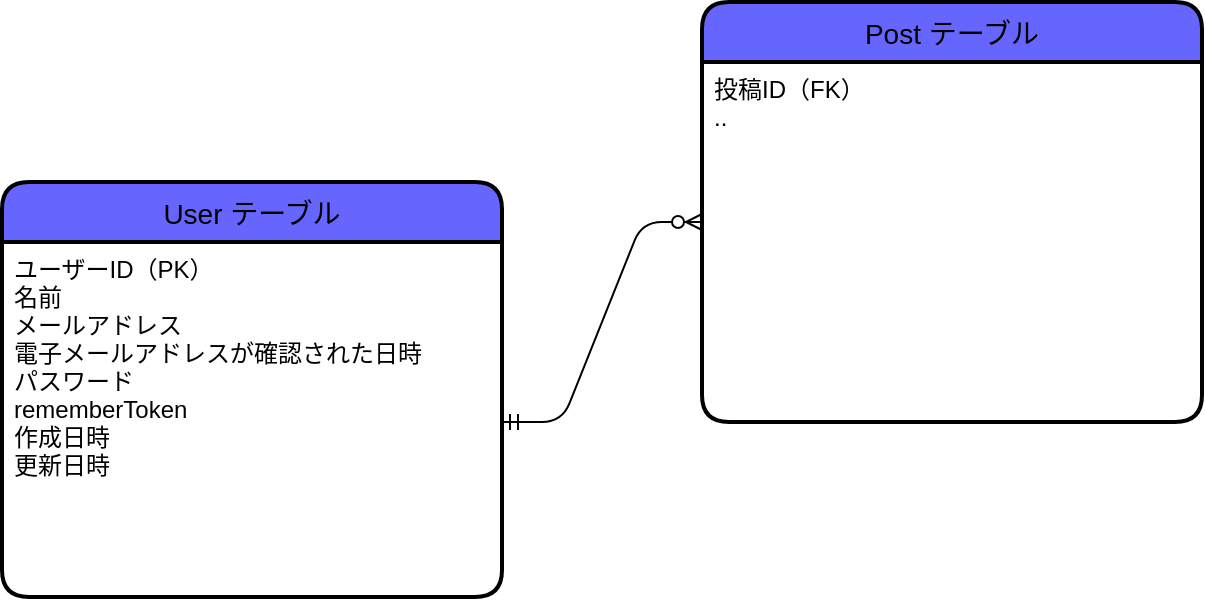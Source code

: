 <mxfile>
    <diagram id="7UPeduvugmt09UL1mUPs" name="テストE-R図">
        <mxGraphModel dx="965" dy="468" grid="1" gridSize="10" guides="1" tooltips="1" connect="1" arrows="1" fold="1" page="1" pageScale="1" pageWidth="827" pageHeight="1169" math="0" shadow="0">
            <root>
                <mxCell id="0"/>
                <mxCell id="1" parent="0"/>
                <mxCell id="49" value="User テーブル" style="swimlane;childLayout=stackLayout;horizontal=1;startSize=30;horizontalStack=0;rounded=1;fontSize=14;fontStyle=0;strokeWidth=2;resizeParent=0;resizeLast=1;shadow=0;dashed=0;align=center;fillColor=#6666FF;" parent="1" vertex="1">
                    <mxGeometry x="100" y="640" width="250" height="207.5" as="geometry"/>
                </mxCell>
                <mxCell id="50" value="ユーザーID（PK）&#10;名前&#10;メールアドレス&#10;電子メールアドレスが確認された日時&#10;パスワード&#10;rememberToken&#10;作成日時&#10;更新日時&#10;" style="align=left;strokeColor=none;fillColor=none;spacingLeft=4;fontSize=12;verticalAlign=top;resizable=0;rotatable=0;part=1;" parent="49" vertex="1">
                    <mxGeometry y="30" width="250" height="177.5" as="geometry"/>
                </mxCell>
                <mxCell id="54" value="" style="edgeStyle=entityRelationEdgeStyle;fontSize=12;html=1;endArrow=ERzeroToMany;startArrow=ERmandOne;" parent="1" edge="1">
                    <mxGeometry width="100" height="100" relative="1" as="geometry">
                        <mxPoint x="350" y="760" as="sourcePoint"/>
                        <mxPoint x="450" y="660" as="targetPoint"/>
                    </mxGeometry>
                </mxCell>
                <mxCell id="55" value="Post テーブル" style="swimlane;childLayout=stackLayout;horizontal=1;startSize=30;horizontalStack=0;rounded=1;fontSize=14;fontStyle=0;strokeWidth=2;resizeParent=0;resizeLast=1;shadow=0;dashed=0;align=center;fillColor=#6666FF;" parent="1" vertex="1">
                    <mxGeometry x="450" y="550" width="250" height="210" as="geometry"/>
                </mxCell>
                <mxCell id="56" value="投稿ID（FK）&#10;..&#10;" style="align=left;strokeColor=none;fillColor=none;spacingLeft=4;fontSize=12;verticalAlign=top;resizable=0;rotatable=0;part=1;" parent="55" vertex="1">
                    <mxGeometry y="30" width="250" height="180" as="geometry"/>
                </mxCell>
            </root>
        </mxGraphModel>
    </diagram>
</mxfile>